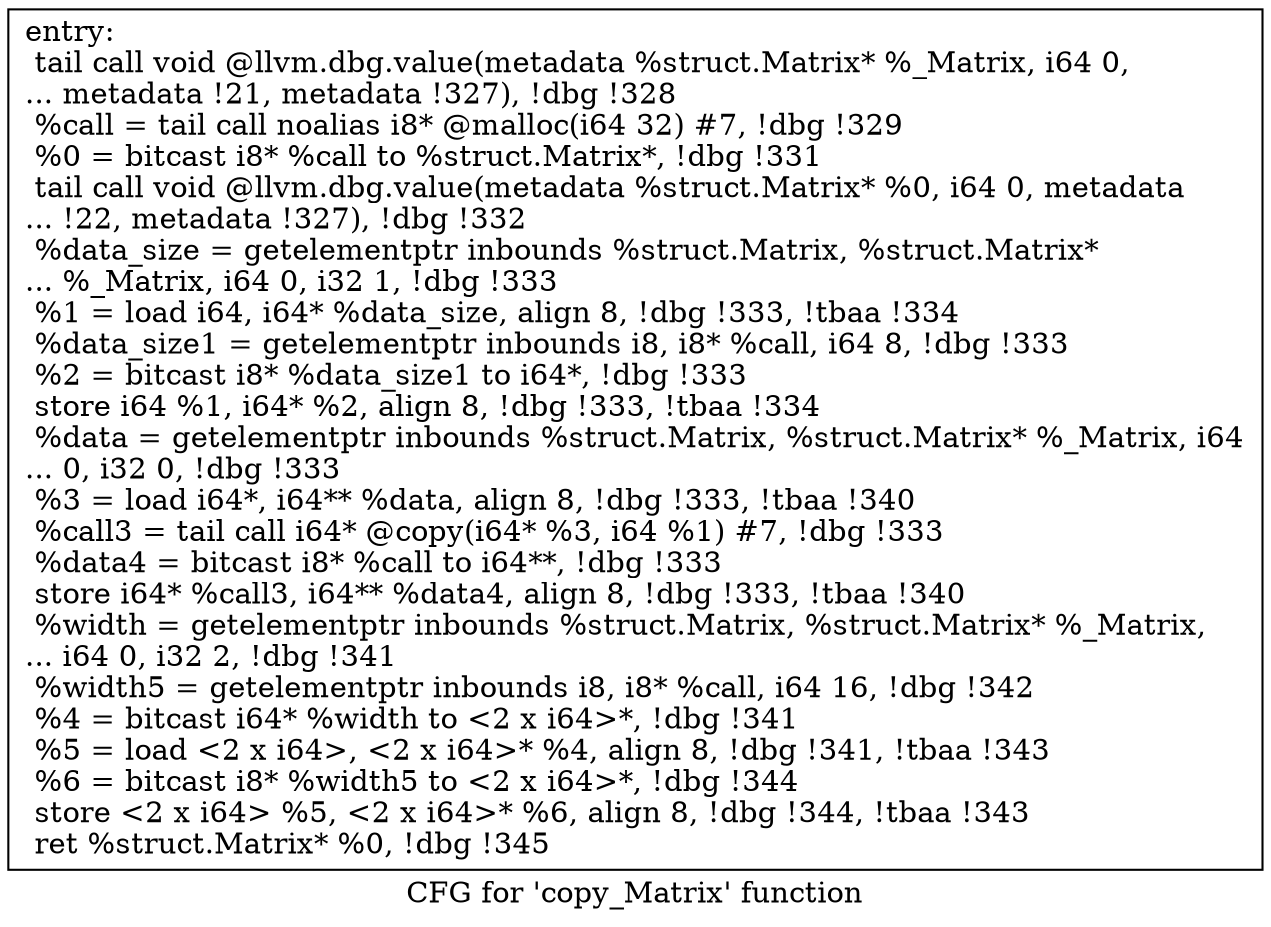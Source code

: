 digraph "CFG for 'copy_Matrix' function" {
	label="CFG for 'copy_Matrix' function";

	Node0x52108b0 [shape=record,label="{entry:\l  tail call void @llvm.dbg.value(metadata %struct.Matrix* %_Matrix, i64 0,\l... metadata !21, metadata !327), !dbg !328\l  %call = tail call noalias i8* @malloc(i64 32) #7, !dbg !329\l  %0 = bitcast i8* %call to %struct.Matrix*, !dbg !331\l  tail call void @llvm.dbg.value(metadata %struct.Matrix* %0, i64 0, metadata\l... !22, metadata !327), !dbg !332\l  %data_size = getelementptr inbounds %struct.Matrix, %struct.Matrix*\l... %_Matrix, i64 0, i32 1, !dbg !333\l  %1 = load i64, i64* %data_size, align 8, !dbg !333, !tbaa !334\l  %data_size1 = getelementptr inbounds i8, i8* %call, i64 8, !dbg !333\l  %2 = bitcast i8* %data_size1 to i64*, !dbg !333\l  store i64 %1, i64* %2, align 8, !dbg !333, !tbaa !334\l  %data = getelementptr inbounds %struct.Matrix, %struct.Matrix* %_Matrix, i64\l... 0, i32 0, !dbg !333\l  %3 = load i64*, i64** %data, align 8, !dbg !333, !tbaa !340\l  %call3 = tail call i64* @copy(i64* %3, i64 %1) #7, !dbg !333\l  %data4 = bitcast i8* %call to i64**, !dbg !333\l  store i64* %call3, i64** %data4, align 8, !dbg !333, !tbaa !340\l  %width = getelementptr inbounds %struct.Matrix, %struct.Matrix* %_Matrix,\l... i64 0, i32 2, !dbg !341\l  %width5 = getelementptr inbounds i8, i8* %call, i64 16, !dbg !342\l  %4 = bitcast i64* %width to \<2 x i64\>*, !dbg !341\l  %5 = load \<2 x i64\>, \<2 x i64\>* %4, align 8, !dbg !341, !tbaa !343\l  %6 = bitcast i8* %width5 to \<2 x i64\>*, !dbg !344\l  store \<2 x i64\> %5, \<2 x i64\>* %6, align 8, !dbg !344, !tbaa !343\l  ret %struct.Matrix* %0, !dbg !345\l}"];
}
